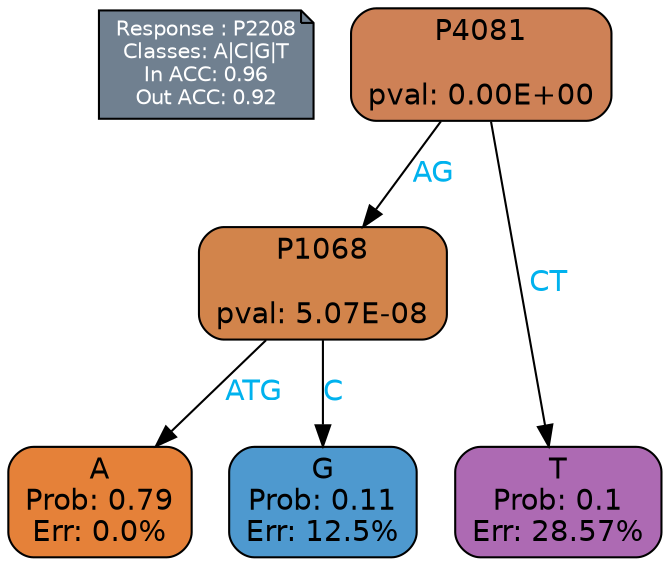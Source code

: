 digraph Tree {
node [shape=box, style="filled, rounded", color="black", fontname=helvetica] ;
graph [ranksep=equally, splines=polylines, bgcolor=transparent, dpi=600] ;
edge [fontname=helvetica] ;
LEGEND [label="Response : P2208
Classes: A|C|G|T
In ACC: 0.96
Out ACC: 0.92
",shape=note,align=left,style=filled,fillcolor="slategray",fontcolor="white",fontsize=10];1 [label="P4081

pval: 0.00E+00", fillcolor="#ce8156"] ;
2 [label="P1068

pval: 5.07E-08", fillcolor="#d2844b"] ;
3 [label="A
Prob: 0.79
Err: 0.0%", fillcolor="#e58139"] ;
4 [label="G
Prob: 0.11
Err: 12.5%", fillcolor="#4e99cf"] ;
5 [label="T
Prob: 0.1
Err: 28.57%", fillcolor="#ad6ab3"] ;
1 -> 2 [label="AG",fontcolor=deepskyblue2] ;
1 -> 5 [label="CT",fontcolor=deepskyblue2] ;
2 -> 3 [label="ATG",fontcolor=deepskyblue2] ;
2 -> 4 [label="C",fontcolor=deepskyblue2] ;
{rank = same; 3;4;5;}{rank = same; LEGEND;1;}}